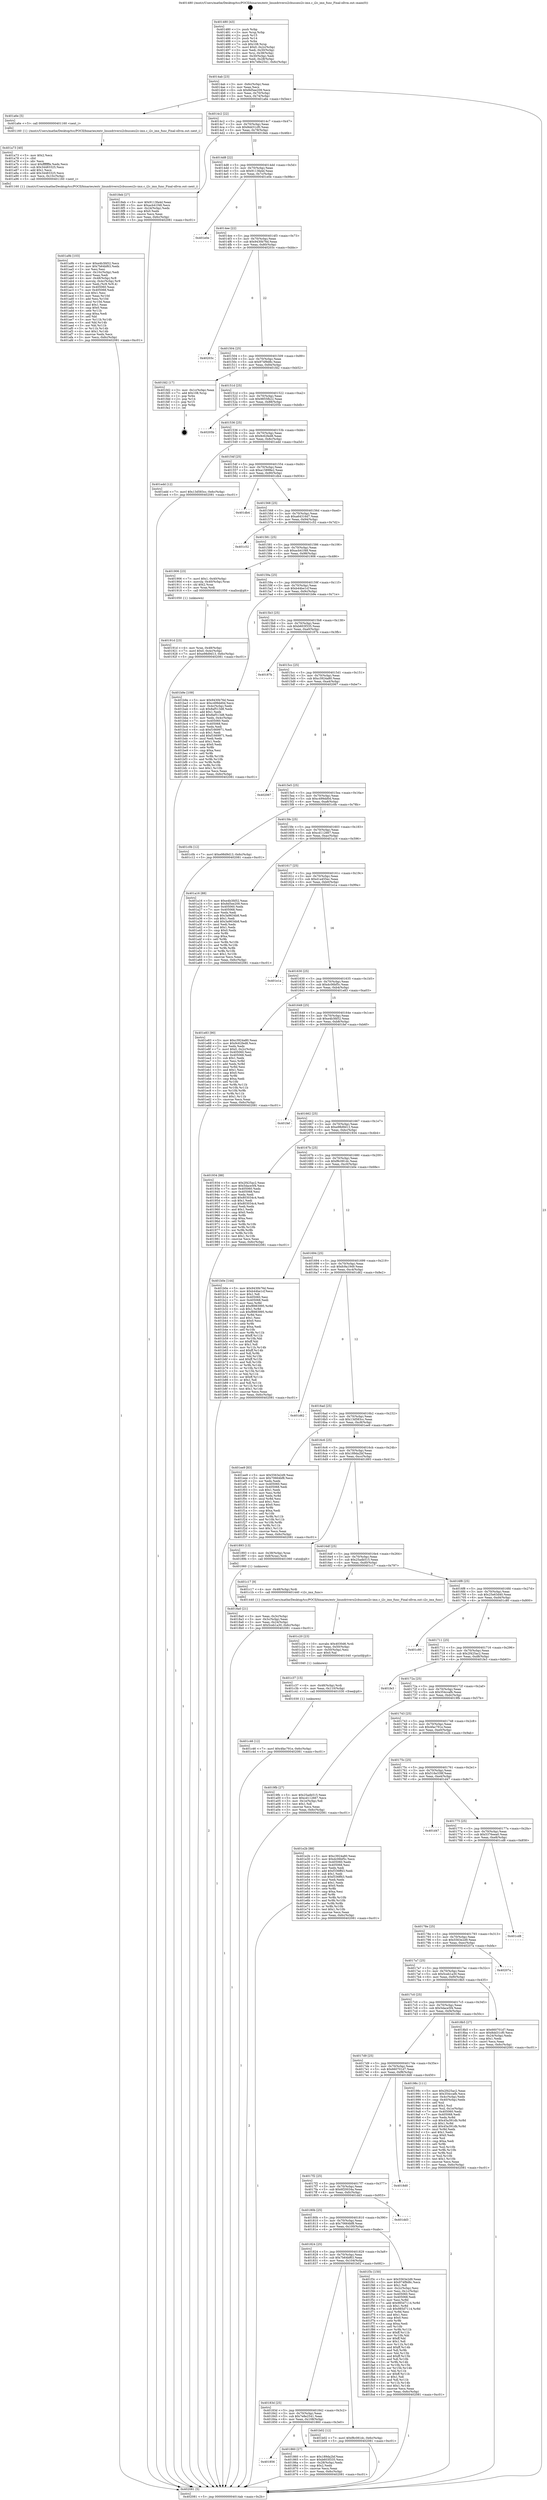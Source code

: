 digraph "0x401480" {
  label = "0x401480 (/mnt/c/Users/mathe/Desktop/tcc/POCII/binaries/extr_linuxdriversi2cbussesi2c-imx.c_i2c_imx_func_Final-ollvm.out::main(0))"
  labelloc = "t"
  node[shape=record]

  Entry [label="",width=0.3,height=0.3,shape=circle,fillcolor=black,style=filled]
  "0x4014ab" [label="{
     0x4014ab [23]\l
     | [instrs]\l
     &nbsp;&nbsp;0x4014ab \<+3\>: mov -0x6c(%rbp),%eax\l
     &nbsp;&nbsp;0x4014ae \<+2\>: mov %eax,%ecx\l
     &nbsp;&nbsp;0x4014b0 \<+6\>: sub $0x8d5ee209,%ecx\l
     &nbsp;&nbsp;0x4014b6 \<+3\>: mov %eax,-0x70(%rbp)\l
     &nbsp;&nbsp;0x4014b9 \<+3\>: mov %ecx,-0x74(%rbp)\l
     &nbsp;&nbsp;0x4014bc \<+6\>: je 0000000000401a6e \<main+0x5ee\>\l
  }"]
  "0x401a6e" [label="{
     0x401a6e [5]\l
     | [instrs]\l
     &nbsp;&nbsp;0x401a6e \<+5\>: call 0000000000401160 \<next_i\>\l
     | [calls]\l
     &nbsp;&nbsp;0x401160 \{1\} (/mnt/c/Users/mathe/Desktop/tcc/POCII/binaries/extr_linuxdriversi2cbussesi2c-imx.c_i2c_imx_func_Final-ollvm.out::next_i)\l
  }"]
  "0x4014c2" [label="{
     0x4014c2 [22]\l
     | [instrs]\l
     &nbsp;&nbsp;0x4014c2 \<+5\>: jmp 00000000004014c7 \<main+0x47\>\l
     &nbsp;&nbsp;0x4014c7 \<+3\>: mov -0x70(%rbp),%eax\l
     &nbsp;&nbsp;0x4014ca \<+5\>: sub $0x8dd31cf0,%eax\l
     &nbsp;&nbsp;0x4014cf \<+3\>: mov %eax,-0x78(%rbp)\l
     &nbsp;&nbsp;0x4014d2 \<+6\>: je 00000000004018eb \<main+0x46b\>\l
  }"]
  Exit [label="",width=0.3,height=0.3,shape=circle,fillcolor=black,style=filled,peripheries=2]
  "0x4018eb" [label="{
     0x4018eb [27]\l
     | [instrs]\l
     &nbsp;&nbsp;0x4018eb \<+5\>: mov $0x9113fa4d,%eax\l
     &nbsp;&nbsp;0x4018f0 \<+5\>: mov $0xacb41f48,%ecx\l
     &nbsp;&nbsp;0x4018f5 \<+3\>: mov -0x24(%rbp),%edx\l
     &nbsp;&nbsp;0x4018f8 \<+3\>: cmp $0x0,%edx\l
     &nbsp;&nbsp;0x4018fb \<+3\>: cmove %ecx,%eax\l
     &nbsp;&nbsp;0x4018fe \<+3\>: mov %eax,-0x6c(%rbp)\l
     &nbsp;&nbsp;0x401901 \<+5\>: jmp 0000000000402081 \<main+0xc01\>\l
  }"]
  "0x4014d8" [label="{
     0x4014d8 [22]\l
     | [instrs]\l
     &nbsp;&nbsp;0x4014d8 \<+5\>: jmp 00000000004014dd \<main+0x5d\>\l
     &nbsp;&nbsp;0x4014dd \<+3\>: mov -0x70(%rbp),%eax\l
     &nbsp;&nbsp;0x4014e0 \<+5\>: sub $0x9113fa4d,%eax\l
     &nbsp;&nbsp;0x4014e5 \<+3\>: mov %eax,-0x7c(%rbp)\l
     &nbsp;&nbsp;0x4014e8 \<+6\>: je 0000000000401e0e \<main+0x98e\>\l
  }"]
  "0x401c46" [label="{
     0x401c46 [12]\l
     | [instrs]\l
     &nbsp;&nbsp;0x401c46 \<+7\>: movl $0x4fac791e,-0x6c(%rbp)\l
     &nbsp;&nbsp;0x401c4d \<+5\>: jmp 0000000000402081 \<main+0xc01\>\l
  }"]
  "0x401e0e" [label="{
     0x401e0e\l
  }", style=dashed]
  "0x4014ee" [label="{
     0x4014ee [22]\l
     | [instrs]\l
     &nbsp;&nbsp;0x4014ee \<+5\>: jmp 00000000004014f3 \<main+0x73\>\l
     &nbsp;&nbsp;0x4014f3 \<+3\>: mov -0x70(%rbp),%eax\l
     &nbsp;&nbsp;0x4014f6 \<+5\>: sub $0x9430b76d,%eax\l
     &nbsp;&nbsp;0x4014fb \<+3\>: mov %eax,-0x80(%rbp)\l
     &nbsp;&nbsp;0x4014fe \<+6\>: je 000000000040203c \<main+0xbbc\>\l
  }"]
  "0x401c37" [label="{
     0x401c37 [15]\l
     | [instrs]\l
     &nbsp;&nbsp;0x401c37 \<+4\>: mov -0x48(%rbp),%rdi\l
     &nbsp;&nbsp;0x401c3b \<+6\>: mov %eax,-0x110(%rbp)\l
     &nbsp;&nbsp;0x401c41 \<+5\>: call 0000000000401030 \<free@plt\>\l
     | [calls]\l
     &nbsp;&nbsp;0x401030 \{1\} (unknown)\l
  }"]
  "0x40203c" [label="{
     0x40203c\l
  }", style=dashed]
  "0x401504" [label="{
     0x401504 [25]\l
     | [instrs]\l
     &nbsp;&nbsp;0x401504 \<+5\>: jmp 0000000000401509 \<main+0x89\>\l
     &nbsp;&nbsp;0x401509 \<+3\>: mov -0x70(%rbp),%eax\l
     &nbsp;&nbsp;0x40150c \<+5\>: sub $0x974f9d8c,%eax\l
     &nbsp;&nbsp;0x401511 \<+6\>: mov %eax,-0x84(%rbp)\l
     &nbsp;&nbsp;0x401517 \<+6\>: je 0000000000401fd2 \<main+0xb52\>\l
  }"]
  "0x401c20" [label="{
     0x401c20 [23]\l
     | [instrs]\l
     &nbsp;&nbsp;0x401c20 \<+10\>: movabs $0x4030d6,%rdi\l
     &nbsp;&nbsp;0x401c2a \<+3\>: mov %eax,-0x50(%rbp)\l
     &nbsp;&nbsp;0x401c2d \<+3\>: mov -0x50(%rbp),%esi\l
     &nbsp;&nbsp;0x401c30 \<+2\>: mov $0x0,%al\l
     &nbsp;&nbsp;0x401c32 \<+5\>: call 0000000000401040 \<printf@plt\>\l
     | [calls]\l
     &nbsp;&nbsp;0x401040 \{1\} (unknown)\l
  }"]
  "0x401fd2" [label="{
     0x401fd2 [17]\l
     | [instrs]\l
     &nbsp;&nbsp;0x401fd2 \<+3\>: mov -0x1c(%rbp),%eax\l
     &nbsp;&nbsp;0x401fd5 \<+7\>: add $0x108,%rsp\l
     &nbsp;&nbsp;0x401fdc \<+1\>: pop %rbx\l
     &nbsp;&nbsp;0x401fdd \<+2\>: pop %r14\l
     &nbsp;&nbsp;0x401fdf \<+2\>: pop %r15\l
     &nbsp;&nbsp;0x401fe1 \<+1\>: pop %rbp\l
     &nbsp;&nbsp;0x401fe2 \<+1\>: ret\l
  }"]
  "0x40151d" [label="{
     0x40151d [25]\l
     | [instrs]\l
     &nbsp;&nbsp;0x40151d \<+5\>: jmp 0000000000401522 \<main+0xa2\>\l
     &nbsp;&nbsp;0x401522 \<+3\>: mov -0x70(%rbp),%eax\l
     &nbsp;&nbsp;0x401525 \<+5\>: sub $0x9855fb22,%eax\l
     &nbsp;&nbsp;0x40152a \<+6\>: mov %eax,-0x88(%rbp)\l
     &nbsp;&nbsp;0x401530 \<+6\>: je 000000000040205b \<main+0xbdb\>\l
  }"]
  "0x401a9b" [label="{
     0x401a9b [103]\l
     | [instrs]\l
     &nbsp;&nbsp;0x401a9b \<+5\>: mov $0xe4b3fd52,%ecx\l
     &nbsp;&nbsp;0x401aa0 \<+5\>: mov $0x7b64bf63,%edx\l
     &nbsp;&nbsp;0x401aa5 \<+2\>: xor %esi,%esi\l
     &nbsp;&nbsp;0x401aa7 \<+6\>: mov -0x10c(%rbp),%edi\l
     &nbsp;&nbsp;0x401aad \<+3\>: imul %eax,%edi\l
     &nbsp;&nbsp;0x401ab0 \<+4\>: mov -0x48(%rbp),%r8\l
     &nbsp;&nbsp;0x401ab4 \<+4\>: movslq -0x4c(%rbp),%r9\l
     &nbsp;&nbsp;0x401ab8 \<+4\>: mov %edi,(%r8,%r9,4)\l
     &nbsp;&nbsp;0x401abc \<+7\>: mov 0x405060,%eax\l
     &nbsp;&nbsp;0x401ac3 \<+7\>: mov 0x405068,%edi\l
     &nbsp;&nbsp;0x401aca \<+3\>: sub $0x1,%esi\l
     &nbsp;&nbsp;0x401acd \<+3\>: mov %eax,%r10d\l
     &nbsp;&nbsp;0x401ad0 \<+3\>: add %esi,%r10d\l
     &nbsp;&nbsp;0x401ad3 \<+4\>: imul %r10d,%eax\l
     &nbsp;&nbsp;0x401ad7 \<+3\>: and $0x1,%eax\l
     &nbsp;&nbsp;0x401ada \<+3\>: cmp $0x0,%eax\l
     &nbsp;&nbsp;0x401add \<+4\>: sete %r11b\l
     &nbsp;&nbsp;0x401ae1 \<+3\>: cmp $0xa,%edi\l
     &nbsp;&nbsp;0x401ae4 \<+3\>: setl %bl\l
     &nbsp;&nbsp;0x401ae7 \<+3\>: mov %r11b,%r14b\l
     &nbsp;&nbsp;0x401aea \<+3\>: and %bl,%r14b\l
     &nbsp;&nbsp;0x401aed \<+3\>: xor %bl,%r11b\l
     &nbsp;&nbsp;0x401af0 \<+3\>: or %r11b,%r14b\l
     &nbsp;&nbsp;0x401af3 \<+4\>: test $0x1,%r14b\l
     &nbsp;&nbsp;0x401af7 \<+3\>: cmovne %edx,%ecx\l
     &nbsp;&nbsp;0x401afa \<+3\>: mov %ecx,-0x6c(%rbp)\l
     &nbsp;&nbsp;0x401afd \<+5\>: jmp 0000000000402081 \<main+0xc01\>\l
  }"]
  "0x40205b" [label="{
     0x40205b\l
  }", style=dashed]
  "0x401536" [label="{
     0x401536 [25]\l
     | [instrs]\l
     &nbsp;&nbsp;0x401536 \<+5\>: jmp 000000000040153b \<main+0xbb\>\l
     &nbsp;&nbsp;0x40153b \<+3\>: mov -0x70(%rbp),%eax\l
     &nbsp;&nbsp;0x40153e \<+5\>: sub $0x9c62fed8,%eax\l
     &nbsp;&nbsp;0x401543 \<+6\>: mov %eax,-0x8c(%rbp)\l
     &nbsp;&nbsp;0x401549 \<+6\>: je 0000000000401edd \<main+0xa5d\>\l
  }"]
  "0x401a73" [label="{
     0x401a73 [40]\l
     | [instrs]\l
     &nbsp;&nbsp;0x401a73 \<+5\>: mov $0x2,%ecx\l
     &nbsp;&nbsp;0x401a78 \<+1\>: cltd\l
     &nbsp;&nbsp;0x401a79 \<+2\>: idiv %ecx\l
     &nbsp;&nbsp;0x401a7b \<+6\>: imul $0xfffffffe,%edx,%ecx\l
     &nbsp;&nbsp;0x401a81 \<+6\>: sub $0x34483325,%ecx\l
     &nbsp;&nbsp;0x401a87 \<+3\>: add $0x1,%ecx\l
     &nbsp;&nbsp;0x401a8a \<+6\>: add $0x34483325,%ecx\l
     &nbsp;&nbsp;0x401a90 \<+6\>: mov %ecx,-0x10c(%rbp)\l
     &nbsp;&nbsp;0x401a96 \<+5\>: call 0000000000401160 \<next_i\>\l
     | [calls]\l
     &nbsp;&nbsp;0x401160 \{1\} (/mnt/c/Users/mathe/Desktop/tcc/POCII/binaries/extr_linuxdriversi2cbussesi2c-imx.c_i2c_imx_func_Final-ollvm.out::next_i)\l
  }"]
  "0x401edd" [label="{
     0x401edd [12]\l
     | [instrs]\l
     &nbsp;&nbsp;0x401edd \<+7\>: movl $0x13d583cc,-0x6c(%rbp)\l
     &nbsp;&nbsp;0x401ee4 \<+5\>: jmp 0000000000402081 \<main+0xc01\>\l
  }"]
  "0x40154f" [label="{
     0x40154f [25]\l
     | [instrs]\l
     &nbsp;&nbsp;0x40154f \<+5\>: jmp 0000000000401554 \<main+0xd4\>\l
     &nbsp;&nbsp;0x401554 \<+3\>: mov -0x70(%rbp),%eax\l
     &nbsp;&nbsp;0x401557 \<+5\>: sub $0xa15898e2,%eax\l
     &nbsp;&nbsp;0x40155c \<+6\>: mov %eax,-0x90(%rbp)\l
     &nbsp;&nbsp;0x401562 \<+6\>: je 0000000000401db4 \<main+0x934\>\l
  }"]
  "0x40191d" [label="{
     0x40191d [23]\l
     | [instrs]\l
     &nbsp;&nbsp;0x40191d \<+4\>: mov %rax,-0x48(%rbp)\l
     &nbsp;&nbsp;0x401921 \<+7\>: movl $0x0,-0x4c(%rbp)\l
     &nbsp;&nbsp;0x401928 \<+7\>: movl $0xe98d9d13,-0x6c(%rbp)\l
     &nbsp;&nbsp;0x40192f \<+5\>: jmp 0000000000402081 \<main+0xc01\>\l
  }"]
  "0x401db4" [label="{
     0x401db4\l
  }", style=dashed]
  "0x401568" [label="{
     0x401568 [25]\l
     | [instrs]\l
     &nbsp;&nbsp;0x401568 \<+5\>: jmp 000000000040156d \<main+0xed\>\l
     &nbsp;&nbsp;0x40156d \<+3\>: mov -0x70(%rbp),%eax\l
     &nbsp;&nbsp;0x401570 \<+5\>: sub $0xa64316d7,%eax\l
     &nbsp;&nbsp;0x401575 \<+6\>: mov %eax,-0x94(%rbp)\l
     &nbsp;&nbsp;0x40157b \<+6\>: je 0000000000401c52 \<main+0x7d2\>\l
  }"]
  "0x4018a0" [label="{
     0x4018a0 [21]\l
     | [instrs]\l
     &nbsp;&nbsp;0x4018a0 \<+3\>: mov %eax,-0x3c(%rbp)\l
     &nbsp;&nbsp;0x4018a3 \<+3\>: mov -0x3c(%rbp),%eax\l
     &nbsp;&nbsp;0x4018a6 \<+3\>: mov %eax,-0x24(%rbp)\l
     &nbsp;&nbsp;0x4018a9 \<+7\>: movl $0x5ceb1a30,-0x6c(%rbp)\l
     &nbsp;&nbsp;0x4018b0 \<+5\>: jmp 0000000000402081 \<main+0xc01\>\l
  }"]
  "0x401c52" [label="{
     0x401c52\l
  }", style=dashed]
  "0x401581" [label="{
     0x401581 [25]\l
     | [instrs]\l
     &nbsp;&nbsp;0x401581 \<+5\>: jmp 0000000000401586 \<main+0x106\>\l
     &nbsp;&nbsp;0x401586 \<+3\>: mov -0x70(%rbp),%eax\l
     &nbsp;&nbsp;0x401589 \<+5\>: sub $0xacb41f48,%eax\l
     &nbsp;&nbsp;0x40158e \<+6\>: mov %eax,-0x98(%rbp)\l
     &nbsp;&nbsp;0x401594 \<+6\>: je 0000000000401906 \<main+0x486\>\l
  }"]
  "0x401480" [label="{
     0x401480 [43]\l
     | [instrs]\l
     &nbsp;&nbsp;0x401480 \<+1\>: push %rbp\l
     &nbsp;&nbsp;0x401481 \<+3\>: mov %rsp,%rbp\l
     &nbsp;&nbsp;0x401484 \<+2\>: push %r15\l
     &nbsp;&nbsp;0x401486 \<+2\>: push %r14\l
     &nbsp;&nbsp;0x401488 \<+1\>: push %rbx\l
     &nbsp;&nbsp;0x401489 \<+7\>: sub $0x108,%rsp\l
     &nbsp;&nbsp;0x401490 \<+7\>: movl $0x0,-0x2c(%rbp)\l
     &nbsp;&nbsp;0x401497 \<+3\>: mov %edi,-0x30(%rbp)\l
     &nbsp;&nbsp;0x40149a \<+4\>: mov %rsi,-0x38(%rbp)\l
     &nbsp;&nbsp;0x40149e \<+3\>: mov -0x30(%rbp),%edi\l
     &nbsp;&nbsp;0x4014a1 \<+3\>: mov %edi,-0x28(%rbp)\l
     &nbsp;&nbsp;0x4014a4 \<+7\>: movl $0x7e8e2541,-0x6c(%rbp)\l
  }"]
  "0x401906" [label="{
     0x401906 [23]\l
     | [instrs]\l
     &nbsp;&nbsp;0x401906 \<+7\>: movl $0x1,-0x40(%rbp)\l
     &nbsp;&nbsp;0x40190d \<+4\>: movslq -0x40(%rbp),%rax\l
     &nbsp;&nbsp;0x401911 \<+4\>: shl $0x2,%rax\l
     &nbsp;&nbsp;0x401915 \<+3\>: mov %rax,%rdi\l
     &nbsp;&nbsp;0x401918 \<+5\>: call 0000000000401050 \<malloc@plt\>\l
     | [calls]\l
     &nbsp;&nbsp;0x401050 \{1\} (unknown)\l
  }"]
  "0x40159a" [label="{
     0x40159a [25]\l
     | [instrs]\l
     &nbsp;&nbsp;0x40159a \<+5\>: jmp 000000000040159f \<main+0x11f\>\l
     &nbsp;&nbsp;0x40159f \<+3\>: mov -0x70(%rbp),%eax\l
     &nbsp;&nbsp;0x4015a2 \<+5\>: sub $0xb44be1cf,%eax\l
     &nbsp;&nbsp;0x4015a7 \<+6\>: mov %eax,-0x9c(%rbp)\l
     &nbsp;&nbsp;0x4015ad \<+6\>: je 0000000000401b9e \<main+0x71e\>\l
  }"]
  "0x402081" [label="{
     0x402081 [5]\l
     | [instrs]\l
     &nbsp;&nbsp;0x402081 \<+5\>: jmp 00000000004014ab \<main+0x2b\>\l
  }"]
  "0x401b9e" [label="{
     0x401b9e [109]\l
     | [instrs]\l
     &nbsp;&nbsp;0x401b9e \<+5\>: mov $0x9430b76d,%eax\l
     &nbsp;&nbsp;0x401ba3 \<+5\>: mov $0xc499dd0d,%ecx\l
     &nbsp;&nbsp;0x401ba8 \<+3\>: mov -0x4c(%rbp),%edx\l
     &nbsp;&nbsp;0x401bab \<+6\>: sub $0x8af513d8,%edx\l
     &nbsp;&nbsp;0x401bb1 \<+3\>: add $0x1,%edx\l
     &nbsp;&nbsp;0x401bb4 \<+6\>: add $0x8af513d8,%edx\l
     &nbsp;&nbsp;0x401bba \<+3\>: mov %edx,-0x4c(%rbp)\l
     &nbsp;&nbsp;0x401bbd \<+7\>: mov 0x405060,%edx\l
     &nbsp;&nbsp;0x401bc4 \<+7\>: mov 0x405068,%esi\l
     &nbsp;&nbsp;0x401bcb \<+2\>: mov %edx,%edi\l
     &nbsp;&nbsp;0x401bcd \<+6\>: sub $0xf1669971,%edi\l
     &nbsp;&nbsp;0x401bd3 \<+3\>: sub $0x1,%edi\l
     &nbsp;&nbsp;0x401bd6 \<+6\>: add $0xf1669971,%edi\l
     &nbsp;&nbsp;0x401bdc \<+3\>: imul %edi,%edx\l
     &nbsp;&nbsp;0x401bdf \<+3\>: and $0x1,%edx\l
     &nbsp;&nbsp;0x401be2 \<+3\>: cmp $0x0,%edx\l
     &nbsp;&nbsp;0x401be5 \<+4\>: sete %r8b\l
     &nbsp;&nbsp;0x401be9 \<+3\>: cmp $0xa,%esi\l
     &nbsp;&nbsp;0x401bec \<+4\>: setl %r9b\l
     &nbsp;&nbsp;0x401bf0 \<+3\>: mov %r8b,%r10b\l
     &nbsp;&nbsp;0x401bf3 \<+3\>: and %r9b,%r10b\l
     &nbsp;&nbsp;0x401bf6 \<+3\>: xor %r9b,%r8b\l
     &nbsp;&nbsp;0x401bf9 \<+3\>: or %r8b,%r10b\l
     &nbsp;&nbsp;0x401bfc \<+4\>: test $0x1,%r10b\l
     &nbsp;&nbsp;0x401c00 \<+3\>: cmovne %ecx,%eax\l
     &nbsp;&nbsp;0x401c03 \<+3\>: mov %eax,-0x6c(%rbp)\l
     &nbsp;&nbsp;0x401c06 \<+5\>: jmp 0000000000402081 \<main+0xc01\>\l
  }"]
  "0x4015b3" [label="{
     0x4015b3 [25]\l
     | [instrs]\l
     &nbsp;&nbsp;0x4015b3 \<+5\>: jmp 00000000004015b8 \<main+0x138\>\l
     &nbsp;&nbsp;0x4015b8 \<+3\>: mov -0x70(%rbp),%eax\l
     &nbsp;&nbsp;0x4015bb \<+5\>: sub $0xb603f335,%eax\l
     &nbsp;&nbsp;0x4015c0 \<+6\>: mov %eax,-0xa0(%rbp)\l
     &nbsp;&nbsp;0x4015c6 \<+6\>: je 000000000040187b \<main+0x3fb\>\l
  }"]
  "0x401856" [label="{
     0x401856\l
  }", style=dashed]
  "0x40187b" [label="{
     0x40187b\l
  }", style=dashed]
  "0x4015cc" [label="{
     0x4015cc [25]\l
     | [instrs]\l
     &nbsp;&nbsp;0x4015cc \<+5\>: jmp 00000000004015d1 \<main+0x151\>\l
     &nbsp;&nbsp;0x4015d1 \<+3\>: mov -0x70(%rbp),%eax\l
     &nbsp;&nbsp;0x4015d4 \<+5\>: sub $0xc3924a80,%eax\l
     &nbsp;&nbsp;0x4015d9 \<+6\>: mov %eax,-0xa4(%rbp)\l
     &nbsp;&nbsp;0x4015df \<+6\>: je 0000000000402067 \<main+0xbe7\>\l
  }"]
  "0x401860" [label="{
     0x401860 [27]\l
     | [instrs]\l
     &nbsp;&nbsp;0x401860 \<+5\>: mov $0x189da2bf,%eax\l
     &nbsp;&nbsp;0x401865 \<+5\>: mov $0xb603f335,%ecx\l
     &nbsp;&nbsp;0x40186a \<+3\>: mov -0x28(%rbp),%edx\l
     &nbsp;&nbsp;0x40186d \<+3\>: cmp $0x2,%edx\l
     &nbsp;&nbsp;0x401870 \<+3\>: cmovne %ecx,%eax\l
     &nbsp;&nbsp;0x401873 \<+3\>: mov %eax,-0x6c(%rbp)\l
     &nbsp;&nbsp;0x401876 \<+5\>: jmp 0000000000402081 \<main+0xc01\>\l
  }"]
  "0x402067" [label="{
     0x402067\l
  }", style=dashed]
  "0x4015e5" [label="{
     0x4015e5 [25]\l
     | [instrs]\l
     &nbsp;&nbsp;0x4015e5 \<+5\>: jmp 00000000004015ea \<main+0x16a\>\l
     &nbsp;&nbsp;0x4015ea \<+3\>: mov -0x70(%rbp),%eax\l
     &nbsp;&nbsp;0x4015ed \<+5\>: sub $0xc499dd0d,%eax\l
     &nbsp;&nbsp;0x4015f2 \<+6\>: mov %eax,-0xa8(%rbp)\l
     &nbsp;&nbsp;0x4015f8 \<+6\>: je 0000000000401c0b \<main+0x78b\>\l
  }"]
  "0x40183d" [label="{
     0x40183d [25]\l
     | [instrs]\l
     &nbsp;&nbsp;0x40183d \<+5\>: jmp 0000000000401842 \<main+0x3c2\>\l
     &nbsp;&nbsp;0x401842 \<+3\>: mov -0x70(%rbp),%eax\l
     &nbsp;&nbsp;0x401845 \<+5\>: sub $0x7e8e2541,%eax\l
     &nbsp;&nbsp;0x40184a \<+6\>: mov %eax,-0x108(%rbp)\l
     &nbsp;&nbsp;0x401850 \<+6\>: je 0000000000401860 \<main+0x3e0\>\l
  }"]
  "0x401c0b" [label="{
     0x401c0b [12]\l
     | [instrs]\l
     &nbsp;&nbsp;0x401c0b \<+7\>: movl $0xe98d9d13,-0x6c(%rbp)\l
     &nbsp;&nbsp;0x401c12 \<+5\>: jmp 0000000000402081 \<main+0xc01\>\l
  }"]
  "0x4015fe" [label="{
     0x4015fe [25]\l
     | [instrs]\l
     &nbsp;&nbsp;0x4015fe \<+5\>: jmp 0000000000401603 \<main+0x183\>\l
     &nbsp;&nbsp;0x401603 \<+3\>: mov -0x70(%rbp),%eax\l
     &nbsp;&nbsp;0x401606 \<+5\>: sub $0xcd112667,%eax\l
     &nbsp;&nbsp;0x40160b \<+6\>: mov %eax,-0xac(%rbp)\l
     &nbsp;&nbsp;0x401611 \<+6\>: je 0000000000401a16 \<main+0x596\>\l
  }"]
  "0x401b02" [label="{
     0x401b02 [12]\l
     | [instrs]\l
     &nbsp;&nbsp;0x401b02 \<+7\>: movl $0xf8c081dc,-0x6c(%rbp)\l
     &nbsp;&nbsp;0x401b09 \<+5\>: jmp 0000000000402081 \<main+0xc01\>\l
  }"]
  "0x401a16" [label="{
     0x401a16 [88]\l
     | [instrs]\l
     &nbsp;&nbsp;0x401a16 \<+5\>: mov $0xe4b3fd52,%eax\l
     &nbsp;&nbsp;0x401a1b \<+5\>: mov $0x8d5ee209,%ecx\l
     &nbsp;&nbsp;0x401a20 \<+7\>: mov 0x405060,%edx\l
     &nbsp;&nbsp;0x401a27 \<+7\>: mov 0x405068,%esi\l
     &nbsp;&nbsp;0x401a2e \<+2\>: mov %edx,%edi\l
     &nbsp;&nbsp;0x401a30 \<+6\>: sub $0x3a9634b8,%edi\l
     &nbsp;&nbsp;0x401a36 \<+3\>: sub $0x1,%edi\l
     &nbsp;&nbsp;0x401a39 \<+6\>: add $0x3a9634b8,%edi\l
     &nbsp;&nbsp;0x401a3f \<+3\>: imul %edi,%edx\l
     &nbsp;&nbsp;0x401a42 \<+3\>: and $0x1,%edx\l
     &nbsp;&nbsp;0x401a45 \<+3\>: cmp $0x0,%edx\l
     &nbsp;&nbsp;0x401a48 \<+4\>: sete %r8b\l
     &nbsp;&nbsp;0x401a4c \<+3\>: cmp $0xa,%esi\l
     &nbsp;&nbsp;0x401a4f \<+4\>: setl %r9b\l
     &nbsp;&nbsp;0x401a53 \<+3\>: mov %r8b,%r10b\l
     &nbsp;&nbsp;0x401a56 \<+3\>: and %r9b,%r10b\l
     &nbsp;&nbsp;0x401a59 \<+3\>: xor %r9b,%r8b\l
     &nbsp;&nbsp;0x401a5c \<+3\>: or %r8b,%r10b\l
     &nbsp;&nbsp;0x401a5f \<+4\>: test $0x1,%r10b\l
     &nbsp;&nbsp;0x401a63 \<+3\>: cmovne %ecx,%eax\l
     &nbsp;&nbsp;0x401a66 \<+3\>: mov %eax,-0x6c(%rbp)\l
     &nbsp;&nbsp;0x401a69 \<+5\>: jmp 0000000000402081 \<main+0xc01\>\l
  }"]
  "0x401617" [label="{
     0x401617 [25]\l
     | [instrs]\l
     &nbsp;&nbsp;0x401617 \<+5\>: jmp 000000000040161c \<main+0x19c\>\l
     &nbsp;&nbsp;0x40161c \<+3\>: mov -0x70(%rbp),%eax\l
     &nbsp;&nbsp;0x40161f \<+5\>: sub $0xd1a455ec,%eax\l
     &nbsp;&nbsp;0x401624 \<+6\>: mov %eax,-0xb0(%rbp)\l
     &nbsp;&nbsp;0x40162a \<+6\>: je 0000000000401e1a \<main+0x99a\>\l
  }"]
  "0x401824" [label="{
     0x401824 [25]\l
     | [instrs]\l
     &nbsp;&nbsp;0x401824 \<+5\>: jmp 0000000000401829 \<main+0x3a9\>\l
     &nbsp;&nbsp;0x401829 \<+3\>: mov -0x70(%rbp),%eax\l
     &nbsp;&nbsp;0x40182c \<+5\>: sub $0x7b64bf63,%eax\l
     &nbsp;&nbsp;0x401831 \<+6\>: mov %eax,-0x104(%rbp)\l
     &nbsp;&nbsp;0x401837 \<+6\>: je 0000000000401b02 \<main+0x682\>\l
  }"]
  "0x401e1a" [label="{
     0x401e1a\l
  }", style=dashed]
  "0x401630" [label="{
     0x401630 [25]\l
     | [instrs]\l
     &nbsp;&nbsp;0x401630 \<+5\>: jmp 0000000000401635 \<main+0x1b5\>\l
     &nbsp;&nbsp;0x401635 \<+3\>: mov -0x70(%rbp),%eax\l
     &nbsp;&nbsp;0x401638 \<+5\>: sub $0xdc06bf5c,%eax\l
     &nbsp;&nbsp;0x40163d \<+6\>: mov %eax,-0xb4(%rbp)\l
     &nbsp;&nbsp;0x401643 \<+6\>: je 0000000000401e83 \<main+0xa03\>\l
  }"]
  "0x401f3c" [label="{
     0x401f3c [150]\l
     | [instrs]\l
     &nbsp;&nbsp;0x401f3c \<+5\>: mov $0x5563e2d9,%eax\l
     &nbsp;&nbsp;0x401f41 \<+5\>: mov $0x974f9d8c,%ecx\l
     &nbsp;&nbsp;0x401f46 \<+2\>: mov $0x1,%dl\l
     &nbsp;&nbsp;0x401f48 \<+3\>: mov -0x2c(%rbp),%esi\l
     &nbsp;&nbsp;0x401f4b \<+3\>: mov %esi,-0x1c(%rbp)\l
     &nbsp;&nbsp;0x401f4e \<+7\>: mov 0x405060,%esi\l
     &nbsp;&nbsp;0x401f55 \<+7\>: mov 0x405068,%edi\l
     &nbsp;&nbsp;0x401f5c \<+3\>: mov %esi,%r8d\l
     &nbsp;&nbsp;0x401f5f \<+7\>: add $0x985d7114,%r8d\l
     &nbsp;&nbsp;0x401f66 \<+4\>: sub $0x1,%r8d\l
     &nbsp;&nbsp;0x401f6a \<+7\>: sub $0x985d7114,%r8d\l
     &nbsp;&nbsp;0x401f71 \<+4\>: imul %r8d,%esi\l
     &nbsp;&nbsp;0x401f75 \<+3\>: and $0x1,%esi\l
     &nbsp;&nbsp;0x401f78 \<+3\>: cmp $0x0,%esi\l
     &nbsp;&nbsp;0x401f7b \<+4\>: sete %r9b\l
     &nbsp;&nbsp;0x401f7f \<+3\>: cmp $0xa,%edi\l
     &nbsp;&nbsp;0x401f82 \<+4\>: setl %r10b\l
     &nbsp;&nbsp;0x401f86 \<+3\>: mov %r9b,%r11b\l
     &nbsp;&nbsp;0x401f89 \<+4\>: xor $0xff,%r11b\l
     &nbsp;&nbsp;0x401f8d \<+3\>: mov %r10b,%bl\l
     &nbsp;&nbsp;0x401f90 \<+3\>: xor $0xff,%bl\l
     &nbsp;&nbsp;0x401f93 \<+3\>: xor $0x1,%dl\l
     &nbsp;&nbsp;0x401f96 \<+3\>: mov %r11b,%r14b\l
     &nbsp;&nbsp;0x401f99 \<+4\>: and $0xff,%r14b\l
     &nbsp;&nbsp;0x401f9d \<+3\>: and %dl,%r9b\l
     &nbsp;&nbsp;0x401fa0 \<+3\>: mov %bl,%r15b\l
     &nbsp;&nbsp;0x401fa3 \<+4\>: and $0xff,%r15b\l
     &nbsp;&nbsp;0x401fa7 \<+3\>: and %dl,%r10b\l
     &nbsp;&nbsp;0x401faa \<+3\>: or %r9b,%r14b\l
     &nbsp;&nbsp;0x401fad \<+3\>: or %r10b,%r15b\l
     &nbsp;&nbsp;0x401fb0 \<+3\>: xor %r15b,%r14b\l
     &nbsp;&nbsp;0x401fb3 \<+3\>: or %bl,%r11b\l
     &nbsp;&nbsp;0x401fb6 \<+4\>: xor $0xff,%r11b\l
     &nbsp;&nbsp;0x401fba \<+3\>: or $0x1,%dl\l
     &nbsp;&nbsp;0x401fbd \<+3\>: and %dl,%r11b\l
     &nbsp;&nbsp;0x401fc0 \<+3\>: or %r11b,%r14b\l
     &nbsp;&nbsp;0x401fc3 \<+4\>: test $0x1,%r14b\l
     &nbsp;&nbsp;0x401fc7 \<+3\>: cmovne %ecx,%eax\l
     &nbsp;&nbsp;0x401fca \<+3\>: mov %eax,-0x6c(%rbp)\l
     &nbsp;&nbsp;0x401fcd \<+5\>: jmp 0000000000402081 \<main+0xc01\>\l
  }"]
  "0x401e83" [label="{
     0x401e83 [90]\l
     | [instrs]\l
     &nbsp;&nbsp;0x401e83 \<+5\>: mov $0xc3924a80,%eax\l
     &nbsp;&nbsp;0x401e88 \<+5\>: mov $0x9c62fed8,%ecx\l
     &nbsp;&nbsp;0x401e8d \<+2\>: xor %edx,%edx\l
     &nbsp;&nbsp;0x401e8f \<+7\>: movl $0x0,-0x2c(%rbp)\l
     &nbsp;&nbsp;0x401e96 \<+7\>: mov 0x405060,%esi\l
     &nbsp;&nbsp;0x401e9d \<+7\>: mov 0x405068,%edi\l
     &nbsp;&nbsp;0x401ea4 \<+3\>: sub $0x1,%edx\l
     &nbsp;&nbsp;0x401ea7 \<+3\>: mov %esi,%r8d\l
     &nbsp;&nbsp;0x401eaa \<+3\>: add %edx,%r8d\l
     &nbsp;&nbsp;0x401ead \<+4\>: imul %r8d,%esi\l
     &nbsp;&nbsp;0x401eb1 \<+3\>: and $0x1,%esi\l
     &nbsp;&nbsp;0x401eb4 \<+3\>: cmp $0x0,%esi\l
     &nbsp;&nbsp;0x401eb7 \<+4\>: sete %r9b\l
     &nbsp;&nbsp;0x401ebb \<+3\>: cmp $0xa,%edi\l
     &nbsp;&nbsp;0x401ebe \<+4\>: setl %r10b\l
     &nbsp;&nbsp;0x401ec2 \<+3\>: mov %r9b,%r11b\l
     &nbsp;&nbsp;0x401ec5 \<+3\>: and %r10b,%r11b\l
     &nbsp;&nbsp;0x401ec8 \<+3\>: xor %r10b,%r9b\l
     &nbsp;&nbsp;0x401ecb \<+3\>: or %r9b,%r11b\l
     &nbsp;&nbsp;0x401ece \<+4\>: test $0x1,%r11b\l
     &nbsp;&nbsp;0x401ed2 \<+3\>: cmovne %ecx,%eax\l
     &nbsp;&nbsp;0x401ed5 \<+3\>: mov %eax,-0x6c(%rbp)\l
     &nbsp;&nbsp;0x401ed8 \<+5\>: jmp 0000000000402081 \<main+0xc01\>\l
  }"]
  "0x401649" [label="{
     0x401649 [25]\l
     | [instrs]\l
     &nbsp;&nbsp;0x401649 \<+5\>: jmp 000000000040164e \<main+0x1ce\>\l
     &nbsp;&nbsp;0x40164e \<+3\>: mov -0x70(%rbp),%eax\l
     &nbsp;&nbsp;0x401651 \<+5\>: sub $0xe4b3fd52,%eax\l
     &nbsp;&nbsp;0x401656 \<+6\>: mov %eax,-0xb8(%rbp)\l
     &nbsp;&nbsp;0x40165c \<+6\>: je 0000000000401fef \<main+0xb6f\>\l
  }"]
  "0x40180b" [label="{
     0x40180b [25]\l
     | [instrs]\l
     &nbsp;&nbsp;0x40180b \<+5\>: jmp 0000000000401810 \<main+0x390\>\l
     &nbsp;&nbsp;0x401810 \<+3\>: mov -0x70(%rbp),%eax\l
     &nbsp;&nbsp;0x401813 \<+5\>: sub $0x70664bf8,%eax\l
     &nbsp;&nbsp;0x401818 \<+6\>: mov %eax,-0x100(%rbp)\l
     &nbsp;&nbsp;0x40181e \<+6\>: je 0000000000401f3c \<main+0xabc\>\l
  }"]
  "0x401fef" [label="{
     0x401fef\l
  }", style=dashed]
  "0x401662" [label="{
     0x401662 [25]\l
     | [instrs]\l
     &nbsp;&nbsp;0x401662 \<+5\>: jmp 0000000000401667 \<main+0x1e7\>\l
     &nbsp;&nbsp;0x401667 \<+3\>: mov -0x70(%rbp),%eax\l
     &nbsp;&nbsp;0x40166a \<+5\>: sub $0xe98d9d13,%eax\l
     &nbsp;&nbsp;0x40166f \<+6\>: mov %eax,-0xbc(%rbp)\l
     &nbsp;&nbsp;0x401675 \<+6\>: je 0000000000401934 \<main+0x4b4\>\l
  }"]
  "0x401dd3" [label="{
     0x401dd3\l
  }", style=dashed]
  "0x401934" [label="{
     0x401934 [88]\l
     | [instrs]\l
     &nbsp;&nbsp;0x401934 \<+5\>: mov $0x2f425ac2,%eax\l
     &nbsp;&nbsp;0x401939 \<+5\>: mov $0x5dace5f4,%ecx\l
     &nbsp;&nbsp;0x40193e \<+7\>: mov 0x405060,%edx\l
     &nbsp;&nbsp;0x401945 \<+7\>: mov 0x405068,%esi\l
     &nbsp;&nbsp;0x40194c \<+2\>: mov %edx,%edi\l
     &nbsp;&nbsp;0x40194e \<+6\>: add $0x803034c4,%edi\l
     &nbsp;&nbsp;0x401954 \<+3\>: sub $0x1,%edi\l
     &nbsp;&nbsp;0x401957 \<+6\>: sub $0x803034c4,%edi\l
     &nbsp;&nbsp;0x40195d \<+3\>: imul %edi,%edx\l
     &nbsp;&nbsp;0x401960 \<+3\>: and $0x1,%edx\l
     &nbsp;&nbsp;0x401963 \<+3\>: cmp $0x0,%edx\l
     &nbsp;&nbsp;0x401966 \<+4\>: sete %r8b\l
     &nbsp;&nbsp;0x40196a \<+3\>: cmp $0xa,%esi\l
     &nbsp;&nbsp;0x40196d \<+4\>: setl %r9b\l
     &nbsp;&nbsp;0x401971 \<+3\>: mov %r8b,%r10b\l
     &nbsp;&nbsp;0x401974 \<+3\>: and %r9b,%r10b\l
     &nbsp;&nbsp;0x401977 \<+3\>: xor %r9b,%r8b\l
     &nbsp;&nbsp;0x40197a \<+3\>: or %r8b,%r10b\l
     &nbsp;&nbsp;0x40197d \<+4\>: test $0x1,%r10b\l
     &nbsp;&nbsp;0x401981 \<+3\>: cmovne %ecx,%eax\l
     &nbsp;&nbsp;0x401984 \<+3\>: mov %eax,-0x6c(%rbp)\l
     &nbsp;&nbsp;0x401987 \<+5\>: jmp 0000000000402081 \<main+0xc01\>\l
  }"]
  "0x40167b" [label="{
     0x40167b [25]\l
     | [instrs]\l
     &nbsp;&nbsp;0x40167b \<+5\>: jmp 0000000000401680 \<main+0x200\>\l
     &nbsp;&nbsp;0x401680 \<+3\>: mov -0x70(%rbp),%eax\l
     &nbsp;&nbsp;0x401683 \<+5\>: sub $0xf8c081dc,%eax\l
     &nbsp;&nbsp;0x401688 \<+6\>: mov %eax,-0xc0(%rbp)\l
     &nbsp;&nbsp;0x40168e \<+6\>: je 0000000000401b0e \<main+0x68e\>\l
  }"]
  "0x4017f2" [label="{
     0x4017f2 [25]\l
     | [instrs]\l
     &nbsp;&nbsp;0x4017f2 \<+5\>: jmp 00000000004017f7 \<main+0x377\>\l
     &nbsp;&nbsp;0x4017f7 \<+3\>: mov -0x70(%rbp),%eax\l
     &nbsp;&nbsp;0x4017fa \<+5\>: sub $0x6f20034a,%eax\l
     &nbsp;&nbsp;0x4017ff \<+6\>: mov %eax,-0xfc(%rbp)\l
     &nbsp;&nbsp;0x401805 \<+6\>: je 0000000000401dd3 \<main+0x953\>\l
  }"]
  "0x401b0e" [label="{
     0x401b0e [144]\l
     | [instrs]\l
     &nbsp;&nbsp;0x401b0e \<+5\>: mov $0x9430b76d,%eax\l
     &nbsp;&nbsp;0x401b13 \<+5\>: mov $0xb44be1cf,%ecx\l
     &nbsp;&nbsp;0x401b18 \<+2\>: mov $0x1,%dl\l
     &nbsp;&nbsp;0x401b1a \<+7\>: mov 0x405060,%esi\l
     &nbsp;&nbsp;0x401b21 \<+7\>: mov 0x405068,%edi\l
     &nbsp;&nbsp;0x401b28 \<+3\>: mov %esi,%r8d\l
     &nbsp;&nbsp;0x401b2b \<+7\>: add $0xf8983995,%r8d\l
     &nbsp;&nbsp;0x401b32 \<+4\>: sub $0x1,%r8d\l
     &nbsp;&nbsp;0x401b36 \<+7\>: sub $0xf8983995,%r8d\l
     &nbsp;&nbsp;0x401b3d \<+4\>: imul %r8d,%esi\l
     &nbsp;&nbsp;0x401b41 \<+3\>: and $0x1,%esi\l
     &nbsp;&nbsp;0x401b44 \<+3\>: cmp $0x0,%esi\l
     &nbsp;&nbsp;0x401b47 \<+4\>: sete %r9b\l
     &nbsp;&nbsp;0x401b4b \<+3\>: cmp $0xa,%edi\l
     &nbsp;&nbsp;0x401b4e \<+4\>: setl %r10b\l
     &nbsp;&nbsp;0x401b52 \<+3\>: mov %r9b,%r11b\l
     &nbsp;&nbsp;0x401b55 \<+4\>: xor $0xff,%r11b\l
     &nbsp;&nbsp;0x401b59 \<+3\>: mov %r10b,%bl\l
     &nbsp;&nbsp;0x401b5c \<+3\>: xor $0xff,%bl\l
     &nbsp;&nbsp;0x401b5f \<+3\>: xor $0x1,%dl\l
     &nbsp;&nbsp;0x401b62 \<+3\>: mov %r11b,%r14b\l
     &nbsp;&nbsp;0x401b65 \<+4\>: and $0xff,%r14b\l
     &nbsp;&nbsp;0x401b69 \<+3\>: and %dl,%r9b\l
     &nbsp;&nbsp;0x401b6c \<+3\>: mov %bl,%r15b\l
     &nbsp;&nbsp;0x401b6f \<+4\>: and $0xff,%r15b\l
     &nbsp;&nbsp;0x401b73 \<+3\>: and %dl,%r10b\l
     &nbsp;&nbsp;0x401b76 \<+3\>: or %r9b,%r14b\l
     &nbsp;&nbsp;0x401b79 \<+3\>: or %r10b,%r15b\l
     &nbsp;&nbsp;0x401b7c \<+3\>: xor %r15b,%r14b\l
     &nbsp;&nbsp;0x401b7f \<+3\>: or %bl,%r11b\l
     &nbsp;&nbsp;0x401b82 \<+4\>: xor $0xff,%r11b\l
     &nbsp;&nbsp;0x401b86 \<+3\>: or $0x1,%dl\l
     &nbsp;&nbsp;0x401b89 \<+3\>: and %dl,%r11b\l
     &nbsp;&nbsp;0x401b8c \<+3\>: or %r11b,%r14b\l
     &nbsp;&nbsp;0x401b8f \<+4\>: test $0x1,%r14b\l
     &nbsp;&nbsp;0x401b93 \<+3\>: cmovne %ecx,%eax\l
     &nbsp;&nbsp;0x401b96 \<+3\>: mov %eax,-0x6c(%rbp)\l
     &nbsp;&nbsp;0x401b99 \<+5\>: jmp 0000000000402081 \<main+0xc01\>\l
  }"]
  "0x401694" [label="{
     0x401694 [25]\l
     | [instrs]\l
     &nbsp;&nbsp;0x401694 \<+5\>: jmp 0000000000401699 \<main+0x219\>\l
     &nbsp;&nbsp;0x401699 \<+3\>: mov -0x70(%rbp),%eax\l
     &nbsp;&nbsp;0x40169c \<+5\>: sub $0xfc9a1949,%eax\l
     &nbsp;&nbsp;0x4016a1 \<+6\>: mov %eax,-0xc4(%rbp)\l
     &nbsp;&nbsp;0x4016a7 \<+6\>: je 0000000000401d62 \<main+0x8e2\>\l
  }"]
  "0x4018d0" [label="{
     0x4018d0\l
  }", style=dashed]
  "0x401d62" [label="{
     0x401d62\l
  }", style=dashed]
  "0x4016ad" [label="{
     0x4016ad [25]\l
     | [instrs]\l
     &nbsp;&nbsp;0x4016ad \<+5\>: jmp 00000000004016b2 \<main+0x232\>\l
     &nbsp;&nbsp;0x4016b2 \<+3\>: mov -0x70(%rbp),%eax\l
     &nbsp;&nbsp;0x4016b5 \<+5\>: sub $0x13d583cc,%eax\l
     &nbsp;&nbsp;0x4016ba \<+6\>: mov %eax,-0xc8(%rbp)\l
     &nbsp;&nbsp;0x4016c0 \<+6\>: je 0000000000401ee9 \<main+0xa69\>\l
  }"]
  "0x4017d9" [label="{
     0x4017d9 [25]\l
     | [instrs]\l
     &nbsp;&nbsp;0x4017d9 \<+5\>: jmp 00000000004017de \<main+0x35e\>\l
     &nbsp;&nbsp;0x4017de \<+3\>: mov -0x70(%rbp),%eax\l
     &nbsp;&nbsp;0x4017e1 \<+5\>: sub $0x660701d7,%eax\l
     &nbsp;&nbsp;0x4017e6 \<+6\>: mov %eax,-0xf8(%rbp)\l
     &nbsp;&nbsp;0x4017ec \<+6\>: je 00000000004018d0 \<main+0x450\>\l
  }"]
  "0x401ee9" [label="{
     0x401ee9 [83]\l
     | [instrs]\l
     &nbsp;&nbsp;0x401ee9 \<+5\>: mov $0x5563e2d9,%eax\l
     &nbsp;&nbsp;0x401eee \<+5\>: mov $0x70664bf8,%ecx\l
     &nbsp;&nbsp;0x401ef3 \<+2\>: xor %edx,%edx\l
     &nbsp;&nbsp;0x401ef5 \<+7\>: mov 0x405060,%esi\l
     &nbsp;&nbsp;0x401efc \<+7\>: mov 0x405068,%edi\l
     &nbsp;&nbsp;0x401f03 \<+3\>: sub $0x1,%edx\l
     &nbsp;&nbsp;0x401f06 \<+3\>: mov %esi,%r8d\l
     &nbsp;&nbsp;0x401f09 \<+3\>: add %edx,%r8d\l
     &nbsp;&nbsp;0x401f0c \<+4\>: imul %r8d,%esi\l
     &nbsp;&nbsp;0x401f10 \<+3\>: and $0x1,%esi\l
     &nbsp;&nbsp;0x401f13 \<+3\>: cmp $0x0,%esi\l
     &nbsp;&nbsp;0x401f16 \<+4\>: sete %r9b\l
     &nbsp;&nbsp;0x401f1a \<+3\>: cmp $0xa,%edi\l
     &nbsp;&nbsp;0x401f1d \<+4\>: setl %r10b\l
     &nbsp;&nbsp;0x401f21 \<+3\>: mov %r9b,%r11b\l
     &nbsp;&nbsp;0x401f24 \<+3\>: and %r10b,%r11b\l
     &nbsp;&nbsp;0x401f27 \<+3\>: xor %r10b,%r9b\l
     &nbsp;&nbsp;0x401f2a \<+3\>: or %r9b,%r11b\l
     &nbsp;&nbsp;0x401f2d \<+4\>: test $0x1,%r11b\l
     &nbsp;&nbsp;0x401f31 \<+3\>: cmovne %ecx,%eax\l
     &nbsp;&nbsp;0x401f34 \<+3\>: mov %eax,-0x6c(%rbp)\l
     &nbsp;&nbsp;0x401f37 \<+5\>: jmp 0000000000402081 \<main+0xc01\>\l
  }"]
  "0x4016c6" [label="{
     0x4016c6 [25]\l
     | [instrs]\l
     &nbsp;&nbsp;0x4016c6 \<+5\>: jmp 00000000004016cb \<main+0x24b\>\l
     &nbsp;&nbsp;0x4016cb \<+3\>: mov -0x70(%rbp),%eax\l
     &nbsp;&nbsp;0x4016ce \<+5\>: sub $0x189da2bf,%eax\l
     &nbsp;&nbsp;0x4016d3 \<+6\>: mov %eax,-0xcc(%rbp)\l
     &nbsp;&nbsp;0x4016d9 \<+6\>: je 0000000000401893 \<main+0x413\>\l
  }"]
  "0x40198c" [label="{
     0x40198c [111]\l
     | [instrs]\l
     &nbsp;&nbsp;0x40198c \<+5\>: mov $0x2f425ac2,%eax\l
     &nbsp;&nbsp;0x401991 \<+5\>: mov $0x354ccafb,%ecx\l
     &nbsp;&nbsp;0x401996 \<+3\>: mov -0x4c(%rbp),%edx\l
     &nbsp;&nbsp;0x401999 \<+3\>: cmp -0x40(%rbp),%edx\l
     &nbsp;&nbsp;0x40199c \<+4\>: setl %sil\l
     &nbsp;&nbsp;0x4019a0 \<+4\>: and $0x1,%sil\l
     &nbsp;&nbsp;0x4019a4 \<+4\>: mov %sil,-0x1e(%rbp)\l
     &nbsp;&nbsp;0x4019a8 \<+7\>: mov 0x405060,%edx\l
     &nbsp;&nbsp;0x4019af \<+7\>: mov 0x405068,%edi\l
     &nbsp;&nbsp;0x4019b6 \<+3\>: mov %edx,%r8d\l
     &nbsp;&nbsp;0x4019b9 \<+7\>: sub $0x45a391db,%r8d\l
     &nbsp;&nbsp;0x4019c0 \<+4\>: sub $0x1,%r8d\l
     &nbsp;&nbsp;0x4019c4 \<+7\>: add $0x45a391db,%r8d\l
     &nbsp;&nbsp;0x4019cb \<+4\>: imul %r8d,%edx\l
     &nbsp;&nbsp;0x4019cf \<+3\>: and $0x1,%edx\l
     &nbsp;&nbsp;0x4019d2 \<+3\>: cmp $0x0,%edx\l
     &nbsp;&nbsp;0x4019d5 \<+4\>: sete %sil\l
     &nbsp;&nbsp;0x4019d9 \<+3\>: cmp $0xa,%edi\l
     &nbsp;&nbsp;0x4019dc \<+4\>: setl %r9b\l
     &nbsp;&nbsp;0x4019e0 \<+3\>: mov %sil,%r10b\l
     &nbsp;&nbsp;0x4019e3 \<+3\>: and %r9b,%r10b\l
     &nbsp;&nbsp;0x4019e6 \<+3\>: xor %r9b,%sil\l
     &nbsp;&nbsp;0x4019e9 \<+3\>: or %sil,%r10b\l
     &nbsp;&nbsp;0x4019ec \<+4\>: test $0x1,%r10b\l
     &nbsp;&nbsp;0x4019f0 \<+3\>: cmovne %ecx,%eax\l
     &nbsp;&nbsp;0x4019f3 \<+3\>: mov %eax,-0x6c(%rbp)\l
     &nbsp;&nbsp;0x4019f6 \<+5\>: jmp 0000000000402081 \<main+0xc01\>\l
  }"]
  "0x401893" [label="{
     0x401893 [13]\l
     | [instrs]\l
     &nbsp;&nbsp;0x401893 \<+4\>: mov -0x38(%rbp),%rax\l
     &nbsp;&nbsp;0x401897 \<+4\>: mov 0x8(%rax),%rdi\l
     &nbsp;&nbsp;0x40189b \<+5\>: call 0000000000401060 \<atoi@plt\>\l
     | [calls]\l
     &nbsp;&nbsp;0x401060 \{1\} (unknown)\l
  }"]
  "0x4016df" [label="{
     0x4016df [25]\l
     | [instrs]\l
     &nbsp;&nbsp;0x4016df \<+5\>: jmp 00000000004016e4 \<main+0x264\>\l
     &nbsp;&nbsp;0x4016e4 \<+3\>: mov -0x70(%rbp),%eax\l
     &nbsp;&nbsp;0x4016e7 \<+5\>: sub $0x25adb515,%eax\l
     &nbsp;&nbsp;0x4016ec \<+6\>: mov %eax,-0xd0(%rbp)\l
     &nbsp;&nbsp;0x4016f2 \<+6\>: je 0000000000401c17 \<main+0x797\>\l
  }"]
  "0x4017c0" [label="{
     0x4017c0 [25]\l
     | [instrs]\l
     &nbsp;&nbsp;0x4017c0 \<+5\>: jmp 00000000004017c5 \<main+0x345\>\l
     &nbsp;&nbsp;0x4017c5 \<+3\>: mov -0x70(%rbp),%eax\l
     &nbsp;&nbsp;0x4017c8 \<+5\>: sub $0x5dace5f4,%eax\l
     &nbsp;&nbsp;0x4017cd \<+6\>: mov %eax,-0xf4(%rbp)\l
     &nbsp;&nbsp;0x4017d3 \<+6\>: je 000000000040198c \<main+0x50c\>\l
  }"]
  "0x401c17" [label="{
     0x401c17 [9]\l
     | [instrs]\l
     &nbsp;&nbsp;0x401c17 \<+4\>: mov -0x48(%rbp),%rdi\l
     &nbsp;&nbsp;0x401c1b \<+5\>: call 0000000000401440 \<i2c_imx_func\>\l
     | [calls]\l
     &nbsp;&nbsp;0x401440 \{1\} (/mnt/c/Users/mathe/Desktop/tcc/POCII/binaries/extr_linuxdriversi2cbussesi2c-imx.c_i2c_imx_func_Final-ollvm.out::i2c_imx_func)\l
  }"]
  "0x4016f8" [label="{
     0x4016f8 [25]\l
     | [instrs]\l
     &nbsp;&nbsp;0x4016f8 \<+5\>: jmp 00000000004016fd \<main+0x27d\>\l
     &nbsp;&nbsp;0x4016fd \<+3\>: mov -0x70(%rbp),%eax\l
     &nbsp;&nbsp;0x401700 \<+5\>: sub $0x25e63d40,%eax\l
     &nbsp;&nbsp;0x401705 \<+6\>: mov %eax,-0xd4(%rbp)\l
     &nbsp;&nbsp;0x40170b \<+6\>: je 0000000000401c80 \<main+0x800\>\l
  }"]
  "0x4018b5" [label="{
     0x4018b5 [27]\l
     | [instrs]\l
     &nbsp;&nbsp;0x4018b5 \<+5\>: mov $0x660701d7,%eax\l
     &nbsp;&nbsp;0x4018ba \<+5\>: mov $0x8dd31cf0,%ecx\l
     &nbsp;&nbsp;0x4018bf \<+3\>: mov -0x24(%rbp),%edx\l
     &nbsp;&nbsp;0x4018c2 \<+3\>: cmp $0x1,%edx\l
     &nbsp;&nbsp;0x4018c5 \<+3\>: cmovl %ecx,%eax\l
     &nbsp;&nbsp;0x4018c8 \<+3\>: mov %eax,-0x6c(%rbp)\l
     &nbsp;&nbsp;0x4018cb \<+5\>: jmp 0000000000402081 \<main+0xc01\>\l
  }"]
  "0x401c80" [label="{
     0x401c80\l
  }", style=dashed]
  "0x401711" [label="{
     0x401711 [25]\l
     | [instrs]\l
     &nbsp;&nbsp;0x401711 \<+5\>: jmp 0000000000401716 \<main+0x296\>\l
     &nbsp;&nbsp;0x401716 \<+3\>: mov -0x70(%rbp),%eax\l
     &nbsp;&nbsp;0x401719 \<+5\>: sub $0x2f425ac2,%eax\l
     &nbsp;&nbsp;0x40171e \<+6\>: mov %eax,-0xd8(%rbp)\l
     &nbsp;&nbsp;0x401724 \<+6\>: je 0000000000401fe3 \<main+0xb63\>\l
  }"]
  "0x4017a7" [label="{
     0x4017a7 [25]\l
     | [instrs]\l
     &nbsp;&nbsp;0x4017a7 \<+5\>: jmp 00000000004017ac \<main+0x32c\>\l
     &nbsp;&nbsp;0x4017ac \<+3\>: mov -0x70(%rbp),%eax\l
     &nbsp;&nbsp;0x4017af \<+5\>: sub $0x5ceb1a30,%eax\l
     &nbsp;&nbsp;0x4017b4 \<+6\>: mov %eax,-0xf0(%rbp)\l
     &nbsp;&nbsp;0x4017ba \<+6\>: je 00000000004018b5 \<main+0x435\>\l
  }"]
  "0x401fe3" [label="{
     0x401fe3\l
  }", style=dashed]
  "0x40172a" [label="{
     0x40172a [25]\l
     | [instrs]\l
     &nbsp;&nbsp;0x40172a \<+5\>: jmp 000000000040172f \<main+0x2af\>\l
     &nbsp;&nbsp;0x40172f \<+3\>: mov -0x70(%rbp),%eax\l
     &nbsp;&nbsp;0x401732 \<+5\>: sub $0x354ccafb,%eax\l
     &nbsp;&nbsp;0x401737 \<+6\>: mov %eax,-0xdc(%rbp)\l
     &nbsp;&nbsp;0x40173d \<+6\>: je 00000000004019fb \<main+0x57b\>\l
  }"]
  "0x40207a" [label="{
     0x40207a\l
  }", style=dashed]
  "0x4019fb" [label="{
     0x4019fb [27]\l
     | [instrs]\l
     &nbsp;&nbsp;0x4019fb \<+5\>: mov $0x25adb515,%eax\l
     &nbsp;&nbsp;0x401a00 \<+5\>: mov $0xcd112667,%ecx\l
     &nbsp;&nbsp;0x401a05 \<+3\>: mov -0x1e(%rbp),%dl\l
     &nbsp;&nbsp;0x401a08 \<+3\>: test $0x1,%dl\l
     &nbsp;&nbsp;0x401a0b \<+3\>: cmovne %ecx,%eax\l
     &nbsp;&nbsp;0x401a0e \<+3\>: mov %eax,-0x6c(%rbp)\l
     &nbsp;&nbsp;0x401a11 \<+5\>: jmp 0000000000402081 \<main+0xc01\>\l
  }"]
  "0x401743" [label="{
     0x401743 [25]\l
     | [instrs]\l
     &nbsp;&nbsp;0x401743 \<+5\>: jmp 0000000000401748 \<main+0x2c8\>\l
     &nbsp;&nbsp;0x401748 \<+3\>: mov -0x70(%rbp),%eax\l
     &nbsp;&nbsp;0x40174b \<+5\>: sub $0x4fac791e,%eax\l
     &nbsp;&nbsp;0x401750 \<+6\>: mov %eax,-0xe0(%rbp)\l
     &nbsp;&nbsp;0x401756 \<+6\>: je 0000000000401e2b \<main+0x9ab\>\l
  }"]
  "0x40178e" [label="{
     0x40178e [25]\l
     | [instrs]\l
     &nbsp;&nbsp;0x40178e \<+5\>: jmp 0000000000401793 \<main+0x313\>\l
     &nbsp;&nbsp;0x401793 \<+3\>: mov -0x70(%rbp),%eax\l
     &nbsp;&nbsp;0x401796 \<+5\>: sub $0x5563e2d9,%eax\l
     &nbsp;&nbsp;0x40179b \<+6\>: mov %eax,-0xec(%rbp)\l
     &nbsp;&nbsp;0x4017a1 \<+6\>: je 000000000040207a \<main+0xbfa\>\l
  }"]
  "0x401e2b" [label="{
     0x401e2b [88]\l
     | [instrs]\l
     &nbsp;&nbsp;0x401e2b \<+5\>: mov $0xc3924a80,%eax\l
     &nbsp;&nbsp;0x401e30 \<+5\>: mov $0xdc06bf5c,%ecx\l
     &nbsp;&nbsp;0x401e35 \<+7\>: mov 0x405060,%edx\l
     &nbsp;&nbsp;0x401e3c \<+7\>: mov 0x405068,%esi\l
     &nbsp;&nbsp;0x401e43 \<+2\>: mov %edx,%edi\l
     &nbsp;&nbsp;0x401e45 \<+6\>: add $0xf336ff43,%edi\l
     &nbsp;&nbsp;0x401e4b \<+3\>: sub $0x1,%edi\l
     &nbsp;&nbsp;0x401e4e \<+6\>: sub $0xf336ff43,%edi\l
     &nbsp;&nbsp;0x401e54 \<+3\>: imul %edi,%edx\l
     &nbsp;&nbsp;0x401e57 \<+3\>: and $0x1,%edx\l
     &nbsp;&nbsp;0x401e5a \<+3\>: cmp $0x0,%edx\l
     &nbsp;&nbsp;0x401e5d \<+4\>: sete %r8b\l
     &nbsp;&nbsp;0x401e61 \<+3\>: cmp $0xa,%esi\l
     &nbsp;&nbsp;0x401e64 \<+4\>: setl %r9b\l
     &nbsp;&nbsp;0x401e68 \<+3\>: mov %r8b,%r10b\l
     &nbsp;&nbsp;0x401e6b \<+3\>: and %r9b,%r10b\l
     &nbsp;&nbsp;0x401e6e \<+3\>: xor %r9b,%r8b\l
     &nbsp;&nbsp;0x401e71 \<+3\>: or %r8b,%r10b\l
     &nbsp;&nbsp;0x401e74 \<+4\>: test $0x1,%r10b\l
     &nbsp;&nbsp;0x401e78 \<+3\>: cmovne %ecx,%eax\l
     &nbsp;&nbsp;0x401e7b \<+3\>: mov %eax,-0x6c(%rbp)\l
     &nbsp;&nbsp;0x401e7e \<+5\>: jmp 0000000000402081 \<main+0xc01\>\l
  }"]
  "0x40175c" [label="{
     0x40175c [25]\l
     | [instrs]\l
     &nbsp;&nbsp;0x40175c \<+5\>: jmp 0000000000401761 \<main+0x2e1\>\l
     &nbsp;&nbsp;0x401761 \<+3\>: mov -0x70(%rbp),%eax\l
     &nbsp;&nbsp;0x401764 \<+5\>: sub $0x516e339f,%eax\l
     &nbsp;&nbsp;0x401769 \<+6\>: mov %eax,-0xe4(%rbp)\l
     &nbsp;&nbsp;0x40176f \<+6\>: je 0000000000401d47 \<main+0x8c7\>\l
  }"]
  "0x401cd8" [label="{
     0x401cd8\l
  }", style=dashed]
  "0x401d47" [label="{
     0x401d47\l
  }", style=dashed]
  "0x401775" [label="{
     0x401775 [25]\l
     | [instrs]\l
     &nbsp;&nbsp;0x401775 \<+5\>: jmp 000000000040177a \<main+0x2fa\>\l
     &nbsp;&nbsp;0x40177a \<+3\>: mov -0x70(%rbp),%eax\l
     &nbsp;&nbsp;0x40177d \<+5\>: sub $0x5376eea0,%eax\l
     &nbsp;&nbsp;0x401782 \<+6\>: mov %eax,-0xe8(%rbp)\l
     &nbsp;&nbsp;0x401788 \<+6\>: je 0000000000401cd8 \<main+0x858\>\l
  }"]
  Entry -> "0x401480" [label=" 1"]
  "0x4014ab" -> "0x401a6e" [label=" 1"]
  "0x4014ab" -> "0x4014c2" [label=" 23"]
  "0x401fd2" -> Exit [label=" 1"]
  "0x4014c2" -> "0x4018eb" [label=" 1"]
  "0x4014c2" -> "0x4014d8" [label=" 22"]
  "0x401f3c" -> "0x402081" [label=" 1"]
  "0x4014d8" -> "0x401e0e" [label=" 0"]
  "0x4014d8" -> "0x4014ee" [label=" 22"]
  "0x401ee9" -> "0x402081" [label=" 1"]
  "0x4014ee" -> "0x40203c" [label=" 0"]
  "0x4014ee" -> "0x401504" [label=" 22"]
  "0x401edd" -> "0x402081" [label=" 1"]
  "0x401504" -> "0x401fd2" [label=" 1"]
  "0x401504" -> "0x40151d" [label=" 21"]
  "0x401e83" -> "0x402081" [label=" 1"]
  "0x40151d" -> "0x40205b" [label=" 0"]
  "0x40151d" -> "0x401536" [label=" 21"]
  "0x401e2b" -> "0x402081" [label=" 1"]
  "0x401536" -> "0x401edd" [label=" 1"]
  "0x401536" -> "0x40154f" [label=" 20"]
  "0x401c46" -> "0x402081" [label=" 1"]
  "0x40154f" -> "0x401db4" [label=" 0"]
  "0x40154f" -> "0x401568" [label=" 20"]
  "0x401c37" -> "0x401c46" [label=" 1"]
  "0x401568" -> "0x401c52" [label=" 0"]
  "0x401568" -> "0x401581" [label=" 20"]
  "0x401c20" -> "0x401c37" [label=" 1"]
  "0x401581" -> "0x401906" [label=" 1"]
  "0x401581" -> "0x40159a" [label=" 19"]
  "0x401c17" -> "0x401c20" [label=" 1"]
  "0x40159a" -> "0x401b9e" [label=" 1"]
  "0x40159a" -> "0x4015b3" [label=" 18"]
  "0x401c0b" -> "0x402081" [label=" 1"]
  "0x4015b3" -> "0x40187b" [label=" 0"]
  "0x4015b3" -> "0x4015cc" [label=" 18"]
  "0x401b9e" -> "0x402081" [label=" 1"]
  "0x4015cc" -> "0x402067" [label=" 0"]
  "0x4015cc" -> "0x4015e5" [label=" 18"]
  "0x401b0e" -> "0x402081" [label=" 1"]
  "0x4015e5" -> "0x401c0b" [label=" 1"]
  "0x4015e5" -> "0x4015fe" [label=" 17"]
  "0x401a9b" -> "0x402081" [label=" 1"]
  "0x4015fe" -> "0x401a16" [label=" 1"]
  "0x4015fe" -> "0x401617" [label=" 16"]
  "0x401a73" -> "0x401a9b" [label=" 1"]
  "0x401617" -> "0x401e1a" [label=" 0"]
  "0x401617" -> "0x401630" [label=" 16"]
  "0x401a16" -> "0x402081" [label=" 1"]
  "0x401630" -> "0x401e83" [label=" 1"]
  "0x401630" -> "0x401649" [label=" 15"]
  "0x4019fb" -> "0x402081" [label=" 2"]
  "0x401649" -> "0x401fef" [label=" 0"]
  "0x401649" -> "0x401662" [label=" 15"]
  "0x401934" -> "0x402081" [label=" 2"]
  "0x401662" -> "0x401934" [label=" 2"]
  "0x401662" -> "0x40167b" [label=" 13"]
  "0x40191d" -> "0x402081" [label=" 1"]
  "0x40167b" -> "0x401b0e" [label=" 1"]
  "0x40167b" -> "0x401694" [label=" 12"]
  "0x4018eb" -> "0x402081" [label=" 1"]
  "0x401694" -> "0x401d62" [label=" 0"]
  "0x401694" -> "0x4016ad" [label=" 12"]
  "0x4018b5" -> "0x402081" [label=" 1"]
  "0x4016ad" -> "0x401ee9" [label=" 1"]
  "0x4016ad" -> "0x4016c6" [label=" 11"]
  "0x401893" -> "0x4018a0" [label=" 1"]
  "0x4016c6" -> "0x401893" [label=" 1"]
  "0x4016c6" -> "0x4016df" [label=" 10"]
  "0x402081" -> "0x4014ab" [label=" 23"]
  "0x4016df" -> "0x401c17" [label=" 1"]
  "0x4016df" -> "0x4016f8" [label=" 9"]
  "0x401860" -> "0x402081" [label=" 1"]
  "0x4016f8" -> "0x401c80" [label=" 0"]
  "0x4016f8" -> "0x401711" [label=" 9"]
  "0x40183d" -> "0x401856" [label=" 0"]
  "0x401711" -> "0x401fe3" [label=" 0"]
  "0x401711" -> "0x40172a" [label=" 9"]
  "0x401b02" -> "0x402081" [label=" 1"]
  "0x40172a" -> "0x4019fb" [label=" 2"]
  "0x40172a" -> "0x401743" [label=" 7"]
  "0x401824" -> "0x40183d" [label=" 1"]
  "0x401743" -> "0x401e2b" [label=" 1"]
  "0x401743" -> "0x40175c" [label=" 6"]
  "0x401a6e" -> "0x401a73" [label=" 1"]
  "0x40175c" -> "0x401d47" [label=" 0"]
  "0x40175c" -> "0x401775" [label=" 6"]
  "0x40180b" -> "0x401824" [label=" 2"]
  "0x401775" -> "0x401cd8" [label=" 0"]
  "0x401775" -> "0x40178e" [label=" 6"]
  "0x401824" -> "0x401b02" [label=" 1"]
  "0x40178e" -> "0x40207a" [label=" 0"]
  "0x40178e" -> "0x4017a7" [label=" 6"]
  "0x40183d" -> "0x401860" [label=" 1"]
  "0x4017a7" -> "0x4018b5" [label=" 1"]
  "0x4017a7" -> "0x4017c0" [label=" 5"]
  "0x401480" -> "0x4014ab" [label=" 1"]
  "0x4017c0" -> "0x40198c" [label=" 2"]
  "0x4017c0" -> "0x4017d9" [label=" 3"]
  "0x4018a0" -> "0x402081" [label=" 1"]
  "0x4017d9" -> "0x4018d0" [label=" 0"]
  "0x4017d9" -> "0x4017f2" [label=" 3"]
  "0x401906" -> "0x40191d" [label=" 1"]
  "0x4017f2" -> "0x401dd3" [label=" 0"]
  "0x4017f2" -> "0x40180b" [label=" 3"]
  "0x40198c" -> "0x402081" [label=" 2"]
  "0x40180b" -> "0x401f3c" [label=" 1"]
}
